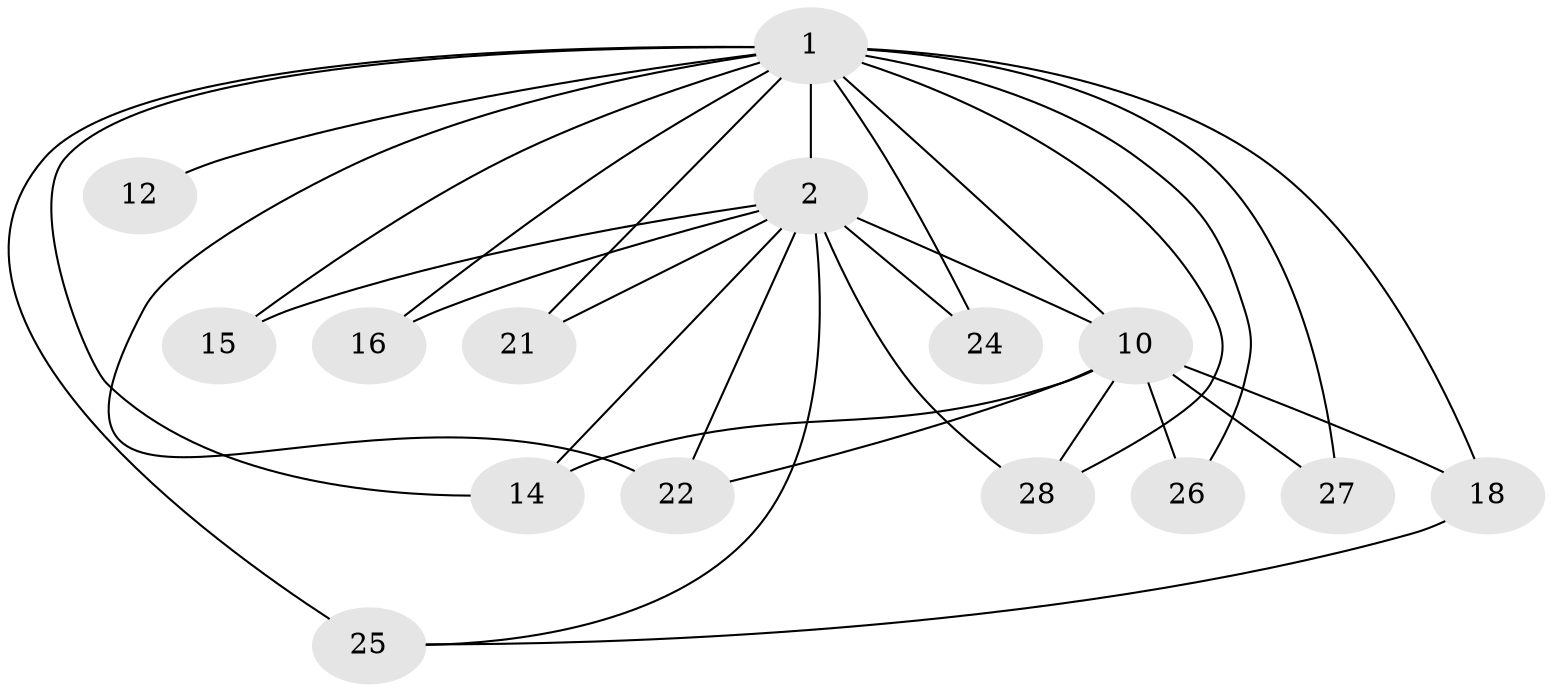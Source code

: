 // original degree distribution, {13: 0.019230769230769232, 12: 0.019230769230769232, 11: 0.038461538461538464, 16: 0.038461538461538464, 18: 0.038461538461538464, 24: 0.019230769230769232, 14: 0.019230769230769232, 3: 0.21153846153846154, 2: 0.5192307692307693, 4: 0.057692307692307696, 6: 0.019230769230769232}
// Generated by graph-tools (version 1.1) at 2025/17/03/04/25 18:17:26]
// undirected, 15 vertices, 30 edges
graph export_dot {
graph [start="1"]
  node [color=gray90,style=filled];
  1 [super="+9+41+3+5+8+11"];
  2 [super="+6+13+37+30"];
  10;
  12;
  14 [super="+17"];
  15;
  16 [super="+38+33"];
  18;
  21;
  22 [super="+34+39"];
  24;
  25 [super="+46"];
  26;
  27;
  28 [super="+44"];
  1 -- 2 [weight=23];
  1 -- 10 [weight=9];
  1 -- 18;
  1 -- 15;
  1 -- 16 [weight=4];
  1 -- 24;
  1 -- 25 [weight=2];
  1 -- 28 [weight=2];
  1 -- 21;
  1 -- 22 [weight=2];
  1 -- 26;
  1 -- 12;
  1 -- 14;
  1 -- 27;
  2 -- 10 [weight=3];
  2 -- 14 [weight=2];
  2 -- 15;
  2 -- 16 [weight=2];
  2 -- 21;
  2 -- 24;
  2 -- 25;
  2 -- 28;
  2 -- 22;
  10 -- 18;
  10 -- 22;
  10 -- 26;
  10 -- 27;
  10 -- 28;
  10 -- 14;
  18 -- 25;
}
